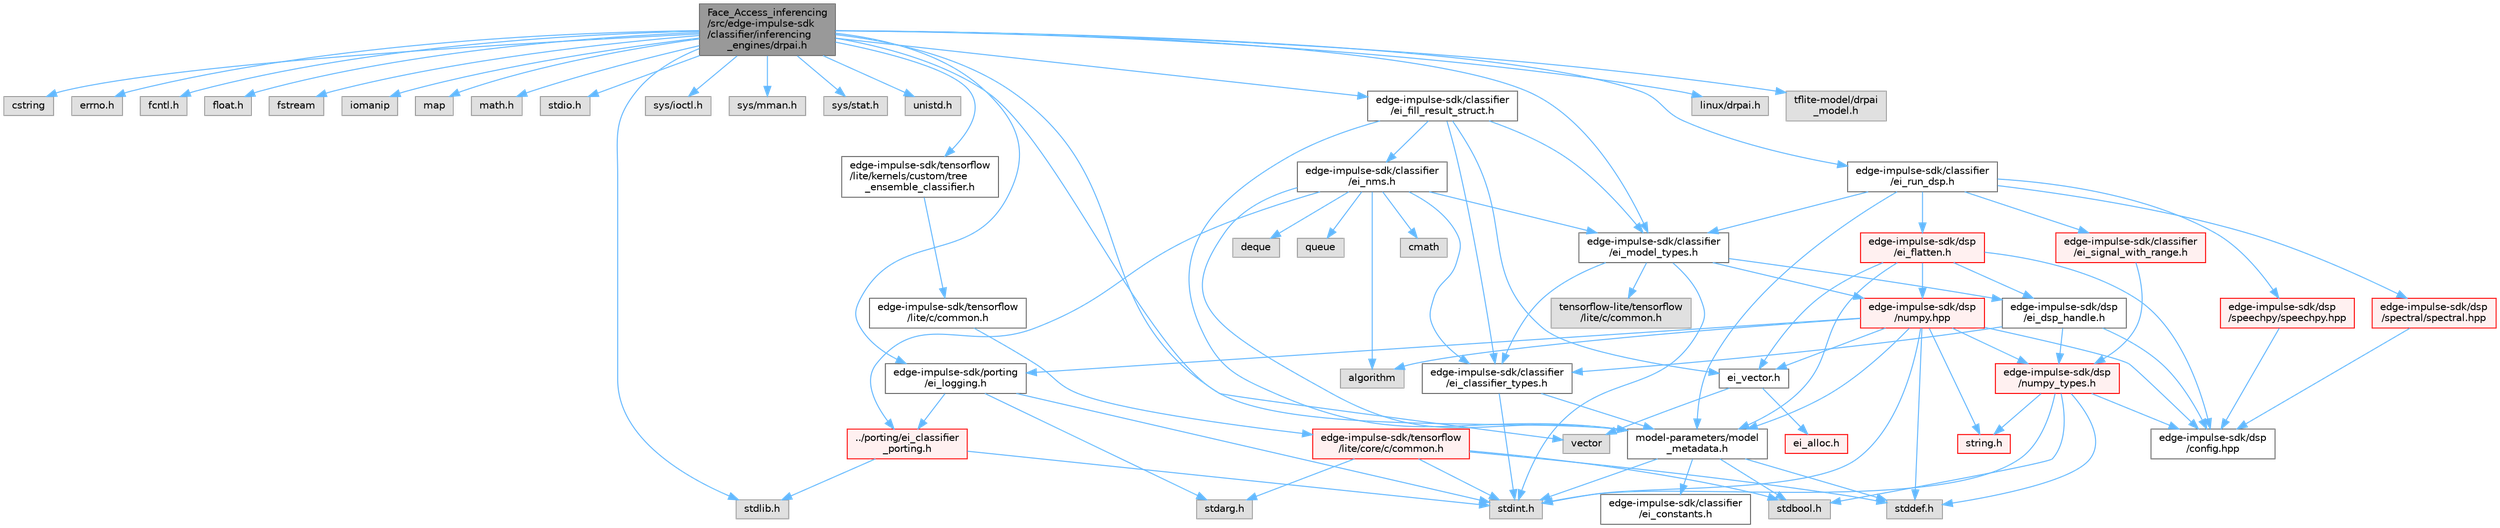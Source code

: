 digraph "Face_Access_inferencing/src/edge-impulse-sdk/classifier/inferencing_engines/drpai.h"
{
 // LATEX_PDF_SIZE
  bgcolor="transparent";
  edge [fontname=Helvetica,fontsize=10,labelfontname=Helvetica,labelfontsize=10];
  node [fontname=Helvetica,fontsize=10,shape=box,height=0.2,width=0.4];
  Node1 [id="Node000001",label="Face_Access_inferencing\l/src/edge-impulse-sdk\l/classifier/inferencing\l_engines/drpai.h",height=0.2,width=0.4,color="gray40", fillcolor="grey60", style="filled", fontcolor="black",tooltip=" "];
  Node1 -> Node2 [id="edge92_Node000001_Node000002",color="steelblue1",style="solid",tooltip=" "];
  Node2 [id="Node000002",label="cstring",height=0.2,width=0.4,color="grey60", fillcolor="#E0E0E0", style="filled",tooltip=" "];
  Node1 -> Node3 [id="edge93_Node000001_Node000003",color="steelblue1",style="solid",tooltip=" "];
  Node3 [id="Node000003",label="errno.h",height=0.2,width=0.4,color="grey60", fillcolor="#E0E0E0", style="filled",tooltip=" "];
  Node1 -> Node4 [id="edge94_Node000001_Node000004",color="steelblue1",style="solid",tooltip=" "];
  Node4 [id="Node000004",label="fcntl.h",height=0.2,width=0.4,color="grey60", fillcolor="#E0E0E0", style="filled",tooltip=" "];
  Node1 -> Node5 [id="edge95_Node000001_Node000005",color="steelblue1",style="solid",tooltip=" "];
  Node5 [id="Node000005",label="float.h",height=0.2,width=0.4,color="grey60", fillcolor="#E0E0E0", style="filled",tooltip=" "];
  Node1 -> Node6 [id="edge96_Node000001_Node000006",color="steelblue1",style="solid",tooltip=" "];
  Node6 [id="Node000006",label="fstream",height=0.2,width=0.4,color="grey60", fillcolor="#E0E0E0", style="filled",tooltip=" "];
  Node1 -> Node7 [id="edge97_Node000001_Node000007",color="steelblue1",style="solid",tooltip=" "];
  Node7 [id="Node000007",label="iomanip",height=0.2,width=0.4,color="grey60", fillcolor="#E0E0E0", style="filled",tooltip=" "];
  Node1 -> Node8 [id="edge98_Node000001_Node000008",color="steelblue1",style="solid",tooltip=" "];
  Node8 [id="Node000008",label="map",height=0.2,width=0.4,color="grey60", fillcolor="#E0E0E0", style="filled",tooltip=" "];
  Node1 -> Node9 [id="edge99_Node000001_Node000009",color="steelblue1",style="solid",tooltip=" "];
  Node9 [id="Node000009",label="math.h",height=0.2,width=0.4,color="grey60", fillcolor="#E0E0E0", style="filled",tooltip=" "];
  Node1 -> Node10 [id="edge100_Node000001_Node000010",color="steelblue1",style="solid",tooltip=" "];
  Node10 [id="Node000010",label="stdio.h",height=0.2,width=0.4,color="grey60", fillcolor="#E0E0E0", style="filled",tooltip=" "];
  Node1 -> Node11 [id="edge101_Node000001_Node000011",color="steelblue1",style="solid",tooltip=" "];
  Node11 [id="Node000011",label="stdlib.h",height=0.2,width=0.4,color="grey60", fillcolor="#E0E0E0", style="filled",tooltip=" "];
  Node1 -> Node12 [id="edge102_Node000001_Node000012",color="steelblue1",style="solid",tooltip=" "];
  Node12 [id="Node000012",label="sys/ioctl.h",height=0.2,width=0.4,color="grey60", fillcolor="#E0E0E0", style="filled",tooltip=" "];
  Node1 -> Node13 [id="edge103_Node000001_Node000013",color="steelblue1",style="solid",tooltip=" "];
  Node13 [id="Node000013",label="sys/mman.h",height=0.2,width=0.4,color="grey60", fillcolor="#E0E0E0", style="filled",tooltip=" "];
  Node1 -> Node14 [id="edge104_Node000001_Node000014",color="steelblue1",style="solid",tooltip=" "];
  Node14 [id="Node000014",label="sys/stat.h",height=0.2,width=0.4,color="grey60", fillcolor="#E0E0E0", style="filled",tooltip=" "];
  Node1 -> Node15 [id="edge105_Node000001_Node000015",color="steelblue1",style="solid",tooltip=" "];
  Node15 [id="Node000015",label="unistd.h",height=0.2,width=0.4,color="grey60", fillcolor="#E0E0E0", style="filled",tooltip=" "];
  Node1 -> Node16 [id="edge106_Node000001_Node000016",color="steelblue1",style="solid",tooltip=" "];
  Node16 [id="Node000016",label="vector",height=0.2,width=0.4,color="grey60", fillcolor="#E0E0E0", style="filled",tooltip=" "];
  Node1 -> Node17 [id="edge107_Node000001_Node000017",color="steelblue1",style="solid",tooltip=" "];
  Node17 [id="Node000017",label="model-parameters/model\l_metadata.h",height=0.2,width=0.4,color="grey40", fillcolor="white", style="filled",URL="$model__metadata_8h.html",tooltip=" "];
  Node17 -> Node18 [id="edge108_Node000017_Node000018",color="steelblue1",style="solid",tooltip=" "];
  Node18 [id="Node000018",label="stdint.h",height=0.2,width=0.4,color="grey60", fillcolor="#E0E0E0", style="filled",tooltip=" "];
  Node17 -> Node19 [id="edge109_Node000017_Node000019",color="steelblue1",style="solid",tooltip=" "];
  Node19 [id="Node000019",label="stdbool.h",height=0.2,width=0.4,color="grey60", fillcolor="#E0E0E0", style="filled",tooltip=" "];
  Node17 -> Node20 [id="edge110_Node000017_Node000020",color="steelblue1",style="solid",tooltip=" "];
  Node20 [id="Node000020",label="stddef.h",height=0.2,width=0.4,color="grey60", fillcolor="#E0E0E0", style="filled",tooltip=" "];
  Node17 -> Node21 [id="edge111_Node000017_Node000021",color="steelblue1",style="solid",tooltip=" "];
  Node21 [id="Node000021",label="edge-impulse-sdk/classifier\l/ei_constants.h",height=0.2,width=0.4,color="grey40", fillcolor="white", style="filled",URL="$ei__constants_8h.html",tooltip=" "];
  Node1 -> Node22 [id="edge112_Node000001_Node000022",color="steelblue1",style="solid",tooltip=" "];
  Node22 [id="Node000022",label="edge-impulse-sdk/tensorflow\l/lite/kernels/custom/tree\l_ensemble_classifier.h",height=0.2,width=0.4,color="grey40", fillcolor="white", style="filled",URL="$kernels_2custom_2tree__ensemble__classifier_8h.html",tooltip=" "];
  Node22 -> Node23 [id="edge113_Node000022_Node000023",color="steelblue1",style="solid",tooltip=" "];
  Node23 [id="Node000023",label="edge-impulse-sdk/tensorflow\l/lite/c/common.h",height=0.2,width=0.4,color="grey40", fillcolor="white", style="filled",URL="$_face___access__inferencing_2src_2edge-impulse-sdk_2tensorflow_2lite_2c_2common_8h.html",tooltip=" "];
  Node23 -> Node24 [id="edge114_Node000023_Node000024",color="steelblue1",style="solid",tooltip=" "];
  Node24 [id="Node000024",label="edge-impulse-sdk/tensorflow\l/lite/core/c/common.h",height=0.2,width=0.4,color="red", fillcolor="#FFF0F0", style="filled",URL="$_face___access__inferencing_2src_2edge-impulse-sdk_2tensorflow_2lite_2core_2c_2common_8h.html",tooltip=" "];
  Node24 -> Node25 [id="edge115_Node000024_Node000025",color="steelblue1",style="solid",tooltip=" "];
  Node25 [id="Node000025",label="stdarg.h",height=0.2,width=0.4,color="grey60", fillcolor="#E0E0E0", style="filled",tooltip=" "];
  Node24 -> Node19 [id="edge116_Node000024_Node000019",color="steelblue1",style="solid",tooltip=" "];
  Node24 -> Node20 [id="edge117_Node000024_Node000020",color="steelblue1",style="solid",tooltip=" "];
  Node24 -> Node18 [id="edge118_Node000024_Node000018",color="steelblue1",style="solid",tooltip=" "];
  Node1 -> Node27 [id="edge119_Node000001_Node000027",color="steelblue1",style="solid",tooltip=" "];
  Node27 [id="Node000027",label="edge-impulse-sdk/classifier\l/ei_fill_result_struct.h",height=0.2,width=0.4,color="grey40", fillcolor="white", style="filled",URL="$ei__fill__result__struct_8h.html",tooltip=" "];
  Node27 -> Node17 [id="edge120_Node000027_Node000017",color="steelblue1",style="solid",tooltip=" "];
  Node27 -> Node28 [id="edge121_Node000027_Node000028",color="steelblue1",style="solid",tooltip=" "];
  Node28 [id="Node000028",label="edge-impulse-sdk/classifier\l/ei_model_types.h",height=0.2,width=0.4,color="grey40", fillcolor="white", style="filled",URL="$ei__model__types_8h.html",tooltip=" "];
  Node28 -> Node18 [id="edge122_Node000028_Node000018",color="steelblue1",style="solid",tooltip=" "];
  Node28 -> Node29 [id="edge123_Node000028_Node000029",color="steelblue1",style="solid",tooltip=" "];
  Node29 [id="Node000029",label="edge-impulse-sdk/classifier\l/ei_classifier_types.h",height=0.2,width=0.4,color="grey40", fillcolor="white", style="filled",URL="$ei__classifier__types_8h.html",tooltip=" "];
  Node29 -> Node18 [id="edge124_Node000029_Node000018",color="steelblue1",style="solid",tooltip=" "];
  Node29 -> Node17 [id="edge125_Node000029_Node000017",color="steelblue1",style="solid",tooltip=" "];
  Node28 -> Node30 [id="edge126_Node000028_Node000030",color="steelblue1",style="solid",tooltip=" "];
  Node30 [id="Node000030",label="edge-impulse-sdk/dsp\l/ei_dsp_handle.h",height=0.2,width=0.4,color="grey40", fillcolor="white", style="filled",URL="$ei__dsp__handle_8h.html",tooltip=" "];
  Node30 -> Node31 [id="edge127_Node000030_Node000031",color="steelblue1",style="solid",tooltip=" "];
  Node31 [id="Node000031",label="edge-impulse-sdk/dsp\l/config.hpp",height=0.2,width=0.4,color="grey40", fillcolor="white", style="filled",URL="$config_8hpp.html",tooltip=" "];
  Node30 -> Node32 [id="edge128_Node000030_Node000032",color="steelblue1",style="solid",tooltip=" "];
  Node32 [id="Node000032",label="edge-impulse-sdk/dsp\l/numpy_types.h",height=0.2,width=0.4,color="red", fillcolor="#FFF0F0", style="filled",URL="$numpy__types_8h.html",tooltip=" "];
  Node32 -> Node18 [id="edge129_Node000032_Node000018",color="steelblue1",style="solid",tooltip=" "];
  Node32 -> Node19 [id="edge130_Node000032_Node000019",color="steelblue1",style="solid",tooltip=" "];
  Node32 -> Node33 [id="edge131_Node000032_Node000033",color="steelblue1",style="solid",tooltip=" "];
  Node33 [id="Node000033",label="string.h",height=0.2,width=0.4,color="red", fillcolor="#FFF0F0", style="filled",URL="$string_8h.html",tooltip=" "];
  Node32 -> Node20 [id="edge132_Node000032_Node000020",color="steelblue1",style="solid",tooltip=" "];
  Node32 -> Node31 [id="edge133_Node000032_Node000031",color="steelblue1",style="solid",tooltip=" "];
  Node30 -> Node29 [id="edge134_Node000030_Node000029",color="steelblue1",style="solid",tooltip=" "];
  Node28 -> Node51 [id="edge135_Node000028_Node000051",color="steelblue1",style="solid",tooltip=" "];
  Node51 [id="Node000051",label="edge-impulse-sdk/dsp\l/numpy.hpp",height=0.2,width=0.4,color="red", fillcolor="#FFF0F0", style="filled",URL="$numpy_8hpp.html",tooltip=" "];
  Node51 -> Node18 [id="edge136_Node000051_Node000018",color="steelblue1",style="solid",tooltip=" "];
  Node51 -> Node33 [id="edge137_Node000051_Node000033",color="steelblue1",style="solid",tooltip=" "];
  Node51 -> Node20 [id="edge138_Node000051_Node000020",color="steelblue1",style="solid",tooltip=" "];
  Node51 -> Node53 [id="edge139_Node000051_Node000053",color="steelblue1",style="solid",tooltip=" "];
  Node53 [id="Node000053",label="ei_vector.h",height=0.2,width=0.4,color="grey40", fillcolor="white", style="filled",URL="$ei__vector_8h.html",tooltip=" "];
  Node53 -> Node54 [id="edge140_Node000053_Node000054",color="steelblue1",style="solid",tooltip=" "];
  Node54 [id="Node000054",label="ei_alloc.h",height=0.2,width=0.4,color="red", fillcolor="#FFF0F0", style="filled",URL="$ei__alloc_8h.html",tooltip=" "];
  Node53 -> Node16 [id="edge141_Node000053_Node000016",color="steelblue1",style="solid",tooltip=" "];
  Node51 -> Node43 [id="edge142_Node000051_Node000043",color="steelblue1",style="solid",tooltip=" "];
  Node43 [id="Node000043",label="algorithm",height=0.2,width=0.4,color="grey60", fillcolor="#E0E0E0", style="filled",tooltip=" "];
  Node51 -> Node32 [id="edge143_Node000051_Node000032",color="steelblue1",style="solid",tooltip=" "];
  Node51 -> Node31 [id="edge144_Node000051_Node000031",color="steelblue1",style="solid",tooltip=" "];
  Node51 -> Node64 [id="edge145_Node000051_Node000064",color="steelblue1",style="solid",tooltip=" "];
  Node64 [id="Node000064",label="edge-impulse-sdk/porting\l/ei_logging.h",height=0.2,width=0.4,color="grey40", fillcolor="white", style="filled",URL="$ei__logging_8h.html",tooltip=" "];
  Node64 -> Node18 [id="edge146_Node000064_Node000018",color="steelblue1",style="solid",tooltip=" "];
  Node64 -> Node25 [id="edge147_Node000064_Node000025",color="steelblue1",style="solid",tooltip=" "];
  Node64 -> Node57 [id="edge148_Node000064_Node000057",color="steelblue1",style="solid",tooltip=" "];
  Node57 [id="Node000057",label="../porting/ei_classifier\l_porting.h",height=0.2,width=0.4,color="red", fillcolor="#FFF0F0", style="filled",URL="$ei__classifier__porting_8h.html",tooltip=" "];
  Node57 -> Node18 [id="edge149_Node000057_Node000018",color="steelblue1",style="solid",tooltip=" "];
  Node57 -> Node11 [id="edge150_Node000057_Node000011",color="steelblue1",style="solid",tooltip=" "];
  Node51 -> Node17 [id="edge151_Node000051_Node000017",color="steelblue1",style="solid",tooltip=" "];
  Node28 -> Node75 [id="edge152_Node000028_Node000075",color="steelblue1",style="solid",tooltip=" "];
  Node75 [id="Node000075",label="tensorflow-lite/tensorflow\l/lite/c/common.h",height=0.2,width=0.4,color="grey60", fillcolor="#E0E0E0", style="filled",tooltip=" "];
  Node27 -> Node29 [id="edge153_Node000027_Node000029",color="steelblue1",style="solid",tooltip=" "];
  Node27 -> Node76 [id="edge154_Node000027_Node000076",color="steelblue1",style="solid",tooltip=" "];
  Node76 [id="Node000076",label="edge-impulse-sdk/classifier\l/ei_nms.h",height=0.2,width=0.4,color="grey40", fillcolor="white", style="filled",URL="$ei__nms_8h.html",tooltip=" "];
  Node76 -> Node17 [id="edge155_Node000076_Node000017",color="steelblue1",style="solid",tooltip=" "];
  Node76 -> Node28 [id="edge156_Node000076_Node000028",color="steelblue1",style="solid",tooltip=" "];
  Node76 -> Node29 [id="edge157_Node000076_Node000029",color="steelblue1",style="solid",tooltip=" "];
  Node76 -> Node57 [id="edge158_Node000076_Node000057",color="steelblue1",style="solid",tooltip=" "];
  Node76 -> Node43 [id="edge159_Node000076_Node000043",color="steelblue1",style="solid",tooltip=" "];
  Node76 -> Node77 [id="edge160_Node000076_Node000077",color="steelblue1",style="solid",tooltip=" "];
  Node77 [id="Node000077",label="cmath",height=0.2,width=0.4,color="grey60", fillcolor="#E0E0E0", style="filled",tooltip=" "];
  Node76 -> Node78 [id="edge161_Node000076_Node000078",color="steelblue1",style="solid",tooltip=" "];
  Node78 [id="Node000078",label="deque",height=0.2,width=0.4,color="grey60", fillcolor="#E0E0E0", style="filled",tooltip=" "];
  Node76 -> Node79 [id="edge162_Node000076_Node000079",color="steelblue1",style="solid",tooltip=" "];
  Node79 [id="Node000079",label="queue",height=0.2,width=0.4,color="grey60", fillcolor="#E0E0E0", style="filled",tooltip=" "];
  Node27 -> Node53 [id="edge163_Node000027_Node000053",color="steelblue1",style="solid",tooltip=" "];
  Node1 -> Node28 [id="edge164_Node000001_Node000028",color="steelblue1",style="solid",tooltip=" "];
  Node1 -> Node80 [id="edge165_Node000001_Node000080",color="steelblue1",style="solid",tooltip=" "];
  Node80 [id="Node000080",label="edge-impulse-sdk/classifier\l/ei_run_dsp.h",height=0.2,width=0.4,color="grey40", fillcolor="white", style="filled",URL="$ei__run__dsp_8h.html",tooltip=" "];
  Node80 -> Node28 [id="edge166_Node000080_Node000028",color="steelblue1",style="solid",tooltip=" "];
  Node80 -> Node81 [id="edge167_Node000080_Node000081",color="steelblue1",style="solid",tooltip=" "];
  Node81 [id="Node000081",label="edge-impulse-sdk/dsp\l/spectral/spectral.hpp",height=0.2,width=0.4,color="red", fillcolor="#FFF0F0", style="filled",URL="$spectral_8hpp.html",tooltip=" "];
  Node81 -> Node31 [id="edge168_Node000081_Node000031",color="steelblue1",style="solid",tooltip=" "];
  Node80 -> Node89 [id="edge169_Node000080_Node000089",color="steelblue1",style="solid",tooltip=" "];
  Node89 [id="Node000089",label="edge-impulse-sdk/dsp\l/speechpy/speechpy.hpp",height=0.2,width=0.4,color="red", fillcolor="#FFF0F0", style="filled",URL="$speechpy_8hpp.html",tooltip=" "];
  Node89 -> Node31 [id="edge170_Node000089_Node000031",color="steelblue1",style="solid",tooltip=" "];
  Node80 -> Node93 [id="edge171_Node000080_Node000093",color="steelblue1",style="solid",tooltip=" "];
  Node93 [id="Node000093",label="edge-impulse-sdk/classifier\l/ei_signal_with_range.h",height=0.2,width=0.4,color="red", fillcolor="#FFF0F0", style="filled",URL="$ei__signal__with__range_8h.html",tooltip=" "];
  Node93 -> Node32 [id="edge172_Node000093_Node000032",color="steelblue1",style="solid",tooltip=" "];
  Node80 -> Node94 [id="edge173_Node000080_Node000094",color="steelblue1",style="solid",tooltip=" "];
  Node94 [id="Node000094",label="edge-impulse-sdk/dsp\l/ei_flatten.h",height=0.2,width=0.4,color="red", fillcolor="#FFF0F0", style="filled",URL="$ei__flatten_8h.html",tooltip=" "];
  Node94 -> Node53 [id="edge174_Node000094_Node000053",color="steelblue1",style="solid",tooltip=" "];
  Node94 -> Node30 [id="edge175_Node000094_Node000030",color="steelblue1",style="solid",tooltip=" "];
  Node94 -> Node17 [id="edge176_Node000094_Node000017",color="steelblue1",style="solid",tooltip=" "];
  Node94 -> Node51 [id="edge177_Node000094_Node000051",color="steelblue1",style="solid",tooltip=" "];
  Node94 -> Node31 [id="edge178_Node000094_Node000031",color="steelblue1",style="solid",tooltip=" "];
  Node80 -> Node17 [id="edge179_Node000080_Node000017",color="steelblue1",style="solid",tooltip=" "];
  Node1 -> Node64 [id="edge180_Node000001_Node000064",color="steelblue1",style="solid",tooltip=" "];
  Node1 -> Node95 [id="edge181_Node000001_Node000095",color="steelblue1",style="solid",tooltip=" "];
  Node95 [id="Node000095",label="linux/drpai.h",height=0.2,width=0.4,color="grey60", fillcolor="#E0E0E0", style="filled",tooltip=" "];
  Node1 -> Node96 [id="edge182_Node000001_Node000096",color="steelblue1",style="solid",tooltip=" "];
  Node96 [id="Node000096",label="tflite-model/drpai\l_model.h",height=0.2,width=0.4,color="grey60", fillcolor="#E0E0E0", style="filled",tooltip=" "];
}
